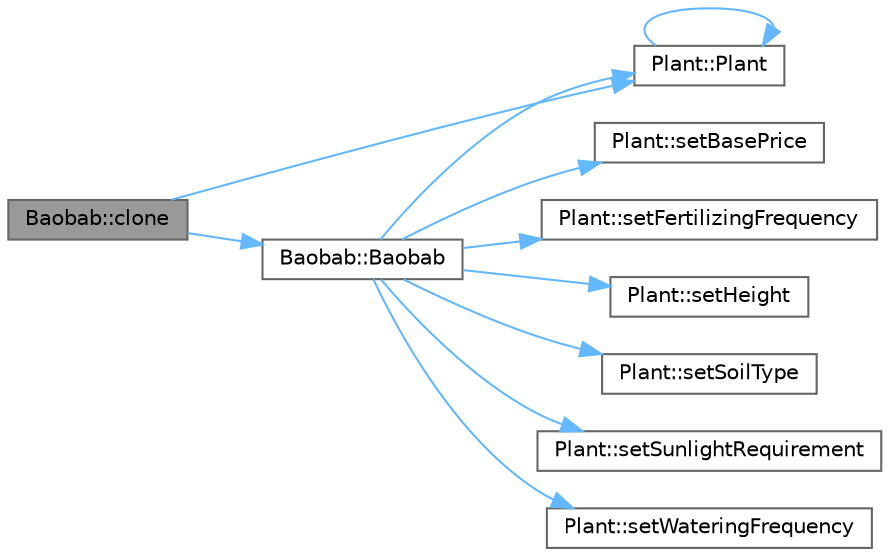 digraph "Baobab::clone"
{
 // INTERACTIVE_SVG=YES
 // LATEX_PDF_SIZE
  bgcolor="transparent";
  edge [fontname=Helvetica,fontsize=10,labelfontname=Helvetica,labelfontsize=10];
  node [fontname=Helvetica,fontsize=10,shape=box,height=0.2,width=0.4];
  rankdir="LR";
  Node1 [id="Node000001",label="Baobab::clone",height=0.2,width=0.4,color="gray40", fillcolor="grey60", style="filled", fontcolor="black",tooltip="Clone method for Prototype pattern."];
  Node1 -> Node2 [id="edge1_Node000001_Node000002",color="steelblue1",style="solid",tooltip=" "];
  Node2 [id="Node000002",label="Baobab::Baobab",height=0.2,width=0.4,color="grey40", fillcolor="white", style="filled",URL="$class_baobab.html#ae32ebd2a188cb2800c39ea3a2561503b",tooltip="Default constructor."];
  Node2 -> Node3 [id="edge2_Node000002_Node000003",color="steelblue1",style="solid",tooltip=" "];
  Node3 [id="Node000003",label="Plant::Plant",height=0.2,width=0.4,color="grey40", fillcolor="white", style="filled",URL="$class_plant.html#a0555b5ed34bc84fb6734d5bfd7723634",tooltip="Protected constructor for derived classes."];
  Node3 -> Node3 [id="edge3_Node000003_Node000003",color="steelblue1",style="solid",tooltip=" "];
  Node2 -> Node4 [id="edge4_Node000002_Node000004",color="steelblue1",style="solid",tooltip=" "];
  Node4 [id="Node000004",label="Plant::setBasePrice",height=0.2,width=0.4,color="grey40", fillcolor="white", style="filled",URL="$class_plant.html#a6bb3c3f21ee02bd567c681a1c83790cf",tooltip=" "];
  Node2 -> Node5 [id="edge5_Node000002_Node000005",color="steelblue1",style="solid",tooltip=" "];
  Node5 [id="Node000005",label="Plant::setFertilizingFrequency",height=0.2,width=0.4,color="grey40", fillcolor="white", style="filled",URL="$class_plant.html#a90153249d119635f7fdaf6c36501feac",tooltip=" "];
  Node2 -> Node6 [id="edge6_Node000002_Node000006",color="steelblue1",style="solid",tooltip=" "];
  Node6 [id="Node000006",label="Plant::setHeight",height=0.2,width=0.4,color="grey40", fillcolor="white", style="filled",URL="$class_plant.html#a08c254d39bc004e9a07eba6986cbd85e",tooltip=" "];
  Node2 -> Node7 [id="edge7_Node000002_Node000007",color="steelblue1",style="solid",tooltip=" "];
  Node7 [id="Node000007",label="Plant::setSoilType",height=0.2,width=0.4,color="grey40", fillcolor="white", style="filled",URL="$class_plant.html#ad737d24b65acfc35acbd5dcf46ea1894",tooltip=" "];
  Node2 -> Node8 [id="edge8_Node000002_Node000008",color="steelblue1",style="solid",tooltip=" "];
  Node8 [id="Node000008",label="Plant::setSunlightRequirement",height=0.2,width=0.4,color="grey40", fillcolor="white", style="filled",URL="$class_plant.html#a60f0d276cc3a75298e4e3fd31d84e14e",tooltip=" "];
  Node2 -> Node9 [id="edge9_Node000002_Node000009",color="steelblue1",style="solid",tooltip=" "];
  Node9 [id="Node000009",label="Plant::setWateringFrequency",height=0.2,width=0.4,color="grey40", fillcolor="white", style="filled",URL="$class_plant.html#a611a3a3582fbf9d23727239fc399d11c",tooltip=" "];
  Node1 -> Node3 [id="edge10_Node000001_Node000003",color="steelblue1",style="solid",tooltip=" "];
}
